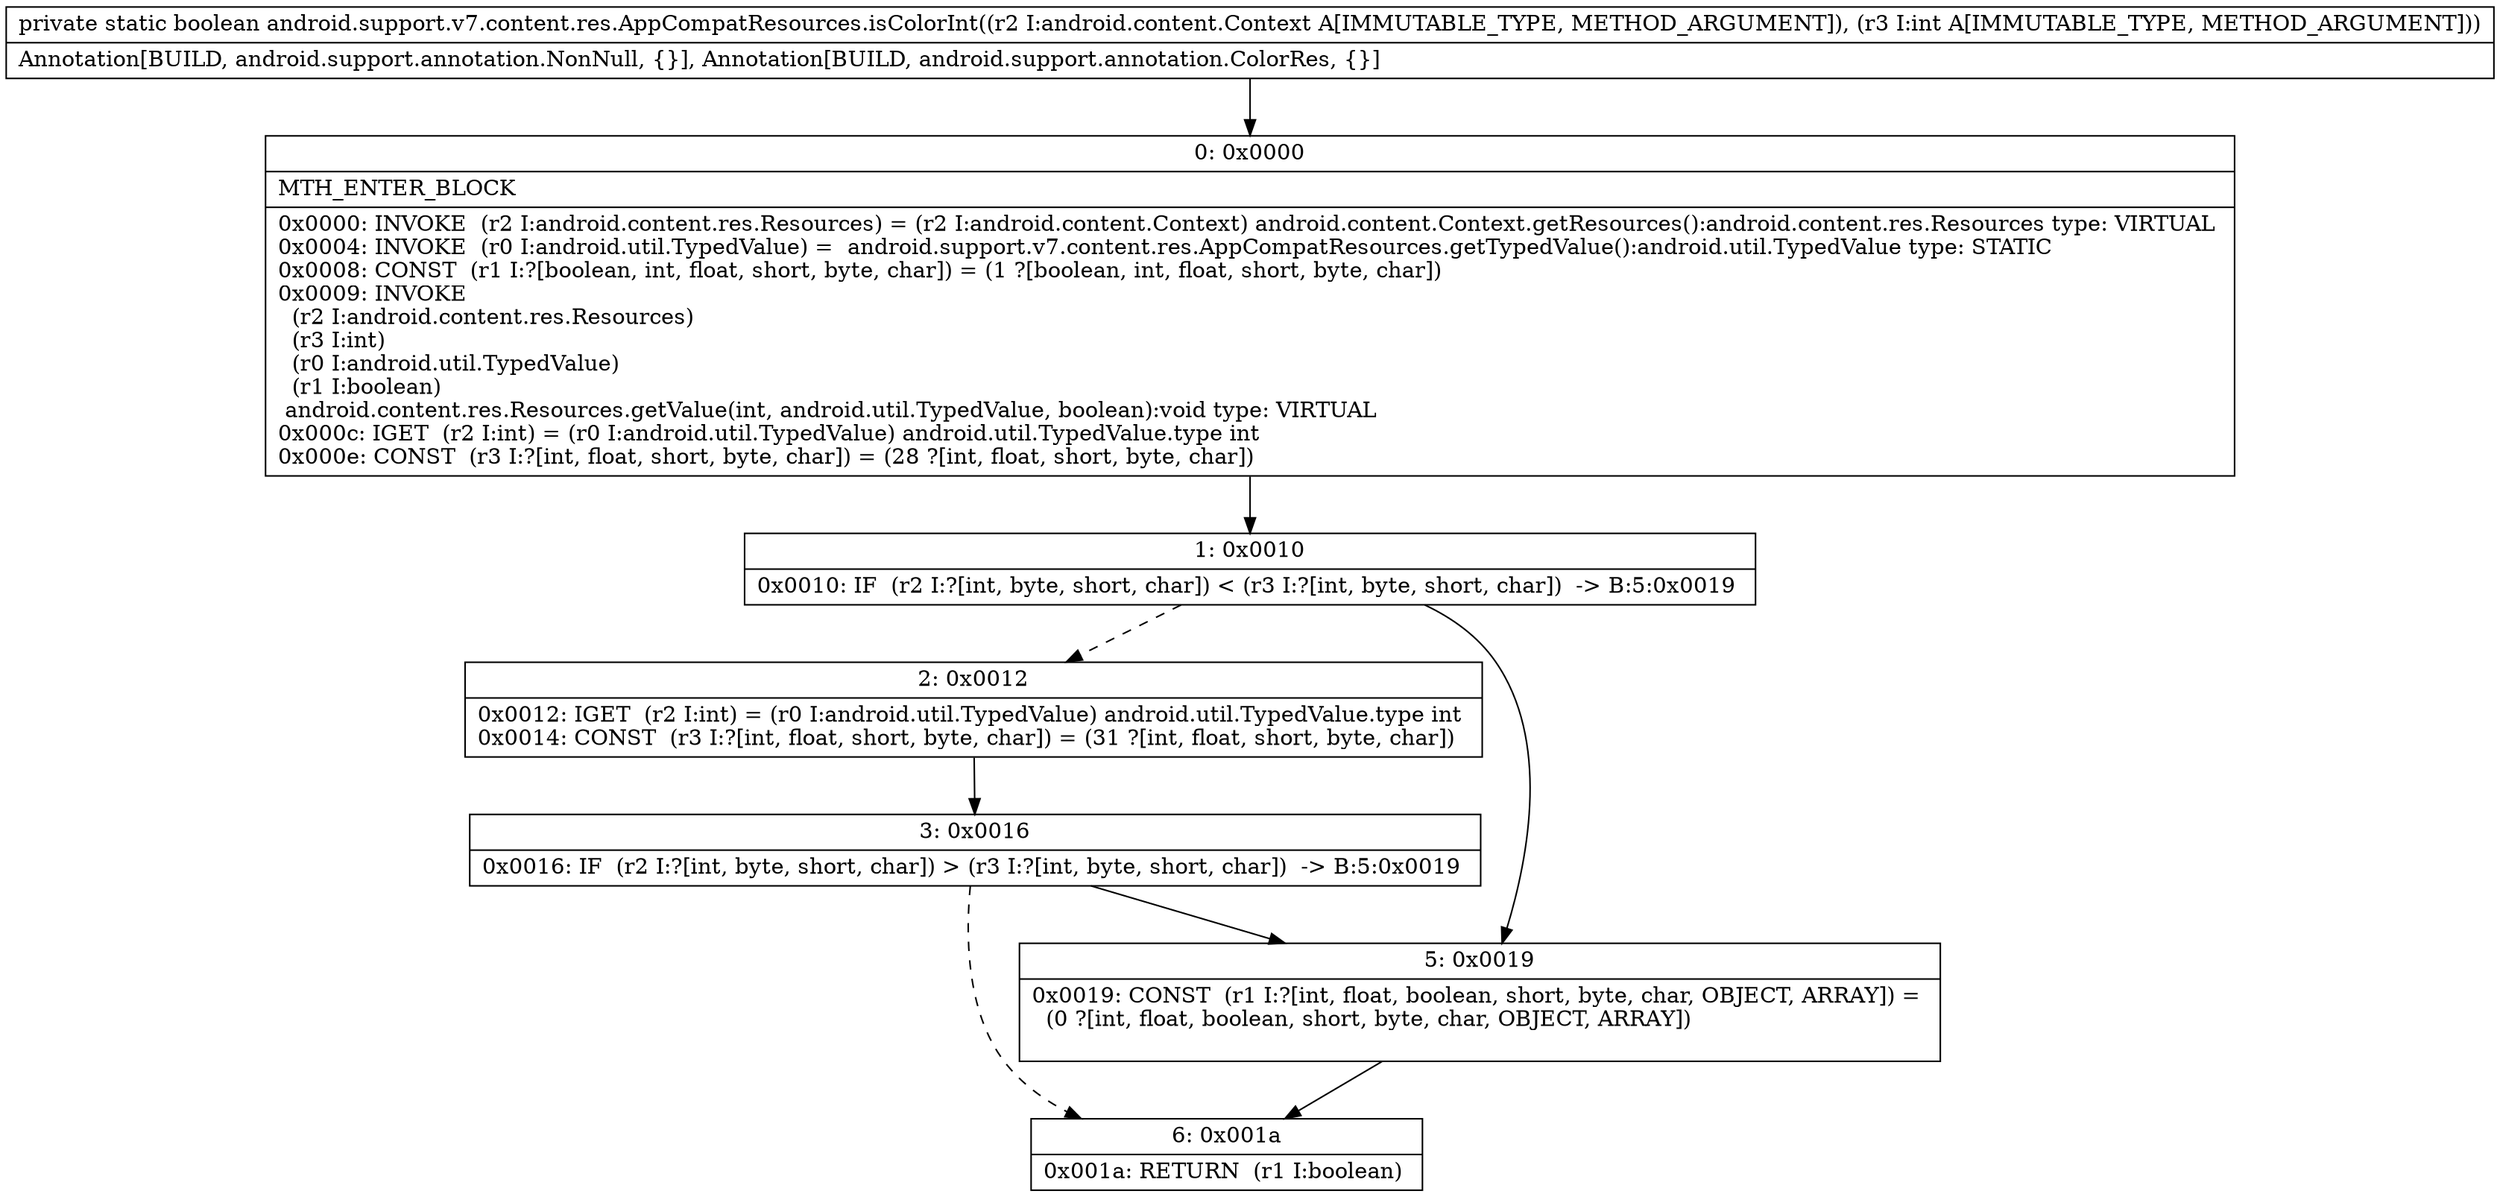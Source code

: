 digraph "CFG forandroid.support.v7.content.res.AppCompatResources.isColorInt(Landroid\/content\/Context;I)Z" {
Node_0 [shape=record,label="{0\:\ 0x0000|MTH_ENTER_BLOCK\l|0x0000: INVOKE  (r2 I:android.content.res.Resources) = (r2 I:android.content.Context) android.content.Context.getResources():android.content.res.Resources type: VIRTUAL \l0x0004: INVOKE  (r0 I:android.util.TypedValue) =  android.support.v7.content.res.AppCompatResources.getTypedValue():android.util.TypedValue type: STATIC \l0x0008: CONST  (r1 I:?[boolean, int, float, short, byte, char]) = (1 ?[boolean, int, float, short, byte, char]) \l0x0009: INVOKE  \l  (r2 I:android.content.res.Resources)\l  (r3 I:int)\l  (r0 I:android.util.TypedValue)\l  (r1 I:boolean)\l android.content.res.Resources.getValue(int, android.util.TypedValue, boolean):void type: VIRTUAL \l0x000c: IGET  (r2 I:int) = (r0 I:android.util.TypedValue) android.util.TypedValue.type int \l0x000e: CONST  (r3 I:?[int, float, short, byte, char]) = (28 ?[int, float, short, byte, char]) \l}"];
Node_1 [shape=record,label="{1\:\ 0x0010|0x0010: IF  (r2 I:?[int, byte, short, char]) \< (r3 I:?[int, byte, short, char])  \-\> B:5:0x0019 \l}"];
Node_2 [shape=record,label="{2\:\ 0x0012|0x0012: IGET  (r2 I:int) = (r0 I:android.util.TypedValue) android.util.TypedValue.type int \l0x0014: CONST  (r3 I:?[int, float, short, byte, char]) = (31 ?[int, float, short, byte, char]) \l}"];
Node_3 [shape=record,label="{3\:\ 0x0016|0x0016: IF  (r2 I:?[int, byte, short, char]) \> (r3 I:?[int, byte, short, char])  \-\> B:5:0x0019 \l}"];
Node_5 [shape=record,label="{5\:\ 0x0019|0x0019: CONST  (r1 I:?[int, float, boolean, short, byte, char, OBJECT, ARRAY]) = \l  (0 ?[int, float, boolean, short, byte, char, OBJECT, ARRAY])\l \l}"];
Node_6 [shape=record,label="{6\:\ 0x001a|0x001a: RETURN  (r1 I:boolean) \l}"];
MethodNode[shape=record,label="{private static boolean android.support.v7.content.res.AppCompatResources.isColorInt((r2 I:android.content.Context A[IMMUTABLE_TYPE, METHOD_ARGUMENT]), (r3 I:int A[IMMUTABLE_TYPE, METHOD_ARGUMENT]))  | Annotation[BUILD, android.support.annotation.NonNull, \{\}], Annotation[BUILD, android.support.annotation.ColorRes, \{\}]\l}"];
MethodNode -> Node_0;
Node_0 -> Node_1;
Node_1 -> Node_2[style=dashed];
Node_1 -> Node_5;
Node_2 -> Node_3;
Node_3 -> Node_5;
Node_3 -> Node_6[style=dashed];
Node_5 -> Node_6;
}

